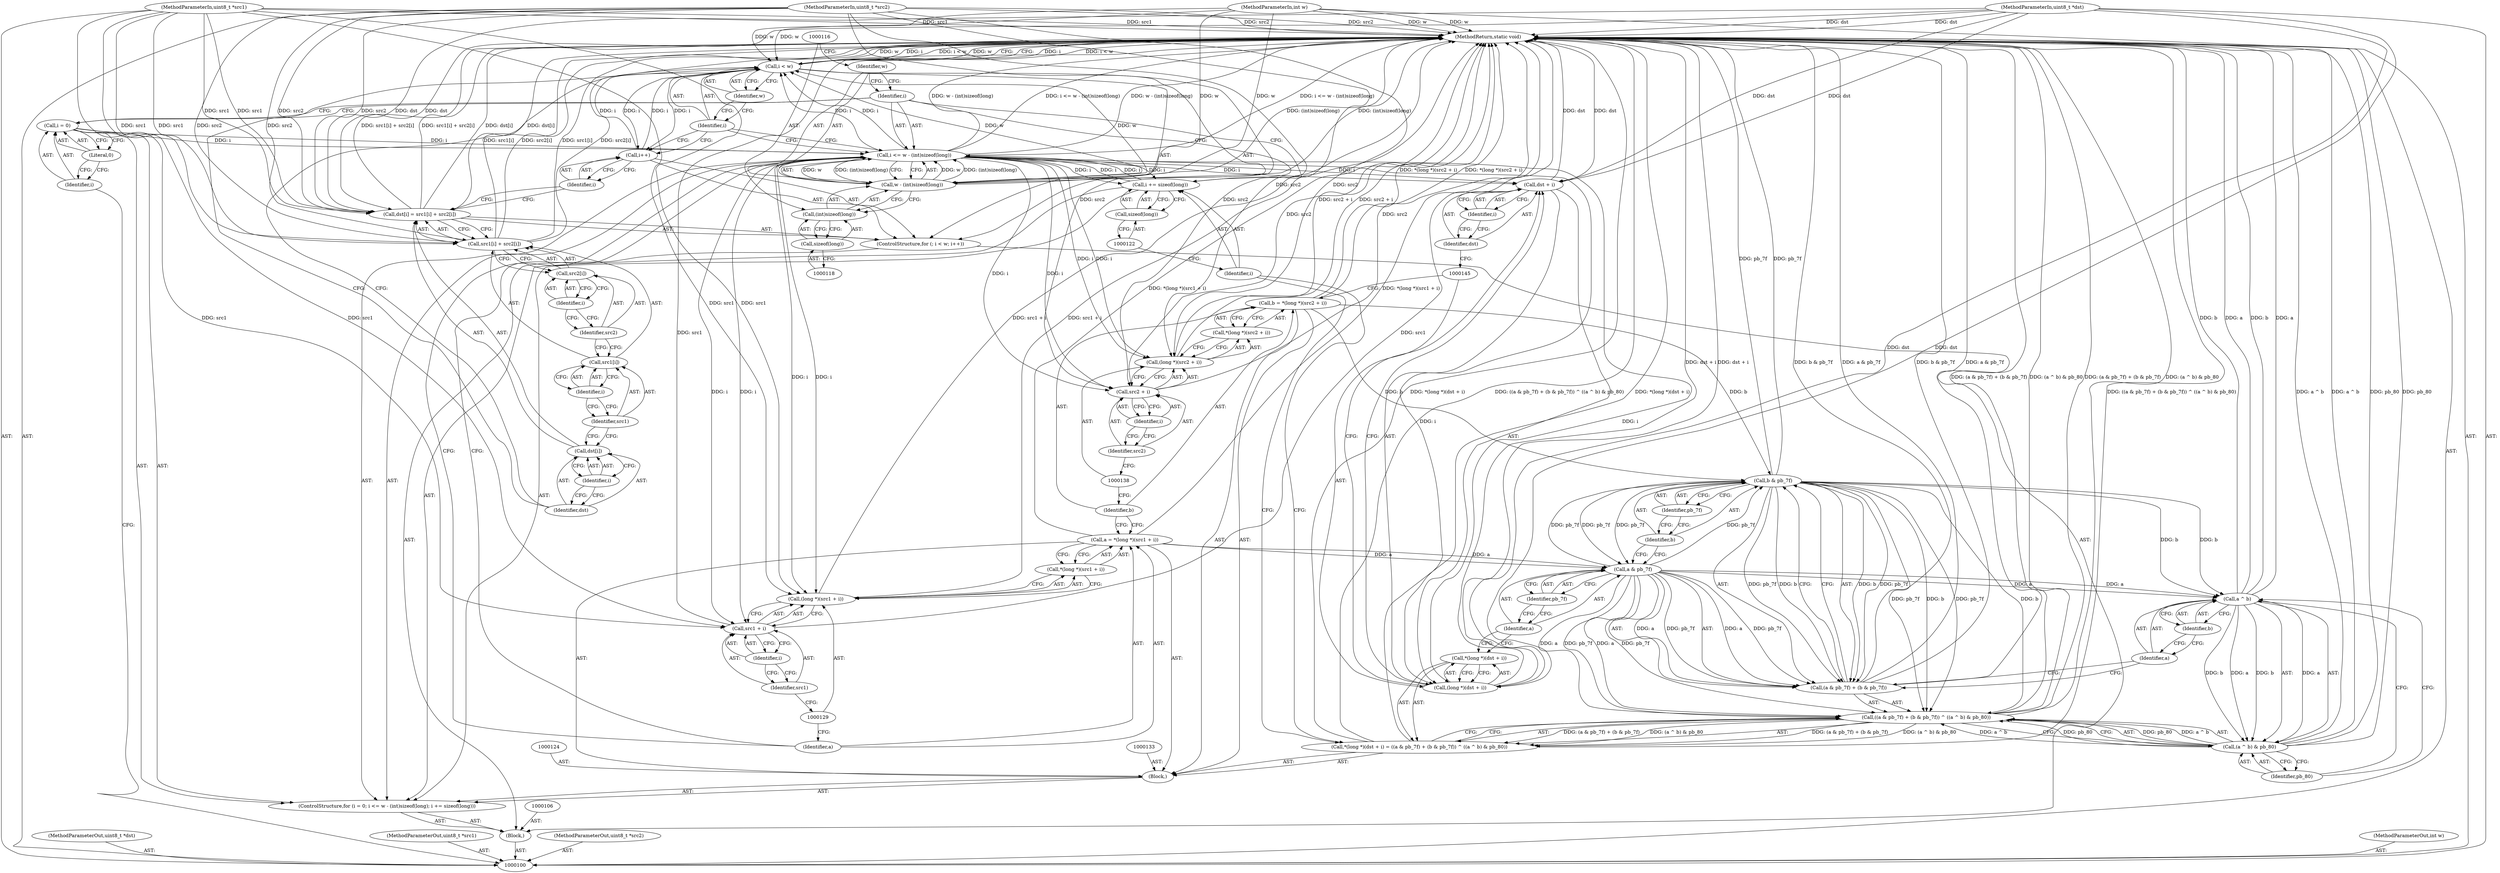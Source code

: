digraph "0_FFmpeg_86736f59d6a527d8bc807d09b93f971c0fe0bb07" {
"1000179" [label="(MethodReturn,static void)"];
"1000101" [label="(MethodParameterIn,uint8_t *dst)"];
"1000249" [label="(MethodParameterOut,uint8_t *dst)"];
"1000102" [label="(MethodParameterIn,uint8_t *src1)"];
"1000250" [label="(MethodParameterOut,uint8_t *src1)"];
"1000103" [label="(MethodParameterIn,uint8_t *src2)"];
"1000251" [label="(MethodParameterOut,uint8_t *src2)"];
"1000104" [label="(MethodParameterIn,int w)"];
"1000252" [label="(MethodParameterOut,int w)"];
"1000171" [label="(Identifier,i)"];
"1000172" [label="(Call,src1[i] + src2[i])"];
"1000173" [label="(Call,src1[i])"];
"1000174" [label="(Identifier,src1)"];
"1000175" [label="(Identifier,i)"];
"1000176" [label="(Call,src2[i])"];
"1000177" [label="(Identifier,src2)"];
"1000178" [label="(Identifier,i)"];
"1000168" [label="(Call,dst[i] = src1[i] + src2[i])"];
"1000169" [label="(Call,dst[i])"];
"1000170" [label="(Identifier,dst)"];
"1000105" [label="(Block,)"];
"1000110" [label="(Literal,0)"];
"1000111" [label="(Call,i <= w - (int)sizeof(long))"];
"1000112" [label="(Identifier,i)"];
"1000113" [label="(Call,w - (int)sizeof(long))"];
"1000114" [label="(Identifier,w)"];
"1000115" [label="(Call,(int)sizeof(long))"];
"1000117" [label="(Call,sizeof(long))"];
"1000107" [label="(ControlStructure,for (i = 0; i <= w - (int)sizeof(long); i += sizeof(long)))"];
"1000119" [label="(Call,i += sizeof(long))"];
"1000120" [label="(Identifier,i)"];
"1000121" [label="(Call,sizeof(long))"];
"1000108" [label="(Call,i = 0)"];
"1000109" [label="(Identifier,i)"];
"1000125" [label="(Call,a = *(long *)(src1 + i))"];
"1000126" [label="(Identifier,a)"];
"1000127" [label="(Call,*(long *)(src1 + i))"];
"1000128" [label="(Call,(long *)(src1 + i))"];
"1000130" [label="(Call,src1 + i)"];
"1000131" [label="(Identifier,src1)"];
"1000132" [label="(Identifier,i)"];
"1000134" [label="(Call,b = *(long *)(src2 + i))"];
"1000135" [label="(Identifier,b)"];
"1000136" [label="(Call,*(long *)(src2 + i))"];
"1000137" [label="(Call,(long *)(src2 + i))"];
"1000139" [label="(Call,src2 + i)"];
"1000140" [label="(Identifier,src2)"];
"1000141" [label="(Identifier,i)"];
"1000123" [label="(Block,)"];
"1000144" [label="(Call,(long *)(dst + i))"];
"1000146" [label="(Call,dst + i)"];
"1000147" [label="(Identifier,dst)"];
"1000148" [label="(Identifier,i)"];
"1000149" [label="(Call,((a & pb_7f) + (b & pb_7f)) ^ ((a ^ b) & pb_80))"];
"1000150" [label="(Call,(a & pb_7f) + (b & pb_7f))"];
"1000151" [label="(Call,a & pb_7f)"];
"1000152" [label="(Identifier,a)"];
"1000153" [label="(Identifier,pb_7f)"];
"1000154" [label="(Call,b & pb_7f)"];
"1000155" [label="(Identifier,b)"];
"1000156" [label="(Identifier,pb_7f)"];
"1000157" [label="(Call,(a ^ b) & pb_80)"];
"1000158" [label="(Call,a ^ b)"];
"1000159" [label="(Identifier,a)"];
"1000160" [label="(Identifier,b)"];
"1000161" [label="(Identifier,pb_80)"];
"1000142" [label="(Call,*(long *)(dst + i) = ((a & pb_7f) + (b & pb_7f)) ^ ((a ^ b) & pb_80))"];
"1000143" [label="(Call,*(long *)(dst + i))"];
"1000163" [label="(Call,i < w)"];
"1000164" [label="(Identifier,i)"];
"1000165" [label="(Identifier,w)"];
"1000166" [label="(Call,i++)"];
"1000167" [label="(Identifier,i)"];
"1000162" [label="(ControlStructure,for (; i < w; i++))"];
"1000179" -> "1000100"  [label="AST: "];
"1000179" -> "1000163"  [label="CFG: "];
"1000150" -> "1000179"  [label="DDG: a & pb_7f"];
"1000150" -> "1000179"  [label="DDG: b & pb_7f"];
"1000168" -> "1000179"  [label="DDG: dst[i]"];
"1000168" -> "1000179"  [label="DDG: src1[i] + src2[i]"];
"1000149" -> "1000179"  [label="DDG: (a ^ b) & pb_80"];
"1000149" -> "1000179"  [label="DDG: (a & pb_7f) + (b & pb_7f)"];
"1000104" -> "1000179"  [label="DDG: w"];
"1000158" -> "1000179"  [label="DDG: b"];
"1000158" -> "1000179"  [label="DDG: a"];
"1000137" -> "1000179"  [label="DDG: src2 + i"];
"1000113" -> "1000179"  [label="DDG: (int)sizeof(long)"];
"1000125" -> "1000179"  [label="DDG: *(long *)(src1 + i)"];
"1000102" -> "1000179"  [label="DDG: src1"];
"1000128" -> "1000179"  [label="DDG: src1 + i"];
"1000163" -> "1000179"  [label="DDG: i"];
"1000163" -> "1000179"  [label="DDG: i < w"];
"1000163" -> "1000179"  [label="DDG: w"];
"1000139" -> "1000179"  [label="DDG: src2"];
"1000157" -> "1000179"  [label="DDG: a ^ b"];
"1000157" -> "1000179"  [label="DDG: pb_80"];
"1000103" -> "1000179"  [label="DDG: src2"];
"1000142" -> "1000179"  [label="DDG: ((a & pb_7f) + (b & pb_7f)) ^ ((a ^ b) & pb_80)"];
"1000142" -> "1000179"  [label="DDG: *(long *)(dst + i)"];
"1000172" -> "1000179"  [label="DDG: src2[i]"];
"1000172" -> "1000179"  [label="DDG: src1[i]"];
"1000111" -> "1000179"  [label="DDG: w - (int)sizeof(long)"];
"1000111" -> "1000179"  [label="DDG: i <= w - (int)sizeof(long)"];
"1000101" -> "1000179"  [label="DDG: dst"];
"1000134" -> "1000179"  [label="DDG: *(long *)(src2 + i)"];
"1000154" -> "1000179"  [label="DDG: pb_7f"];
"1000144" -> "1000179"  [label="DDG: dst + i"];
"1000146" -> "1000179"  [label="DDG: dst"];
"1000130" -> "1000179"  [label="DDG: src1"];
"1000101" -> "1000100"  [label="AST: "];
"1000101" -> "1000179"  [label="DDG: dst"];
"1000101" -> "1000144"  [label="DDG: dst"];
"1000101" -> "1000146"  [label="DDG: dst"];
"1000101" -> "1000168"  [label="DDG: dst"];
"1000249" -> "1000100"  [label="AST: "];
"1000102" -> "1000100"  [label="AST: "];
"1000102" -> "1000179"  [label="DDG: src1"];
"1000102" -> "1000128"  [label="DDG: src1"];
"1000102" -> "1000130"  [label="DDG: src1"];
"1000102" -> "1000168"  [label="DDG: src1"];
"1000102" -> "1000172"  [label="DDG: src1"];
"1000250" -> "1000100"  [label="AST: "];
"1000103" -> "1000100"  [label="AST: "];
"1000103" -> "1000179"  [label="DDG: src2"];
"1000103" -> "1000137"  [label="DDG: src2"];
"1000103" -> "1000139"  [label="DDG: src2"];
"1000103" -> "1000168"  [label="DDG: src2"];
"1000103" -> "1000172"  [label="DDG: src2"];
"1000251" -> "1000100"  [label="AST: "];
"1000104" -> "1000100"  [label="AST: "];
"1000104" -> "1000179"  [label="DDG: w"];
"1000104" -> "1000113"  [label="DDG: w"];
"1000104" -> "1000163"  [label="DDG: w"];
"1000252" -> "1000100"  [label="AST: "];
"1000171" -> "1000169"  [label="AST: "];
"1000171" -> "1000170"  [label="CFG: "];
"1000169" -> "1000171"  [label="CFG: "];
"1000172" -> "1000168"  [label="AST: "];
"1000172" -> "1000176"  [label="CFG: "];
"1000173" -> "1000172"  [label="AST: "];
"1000176" -> "1000172"  [label="AST: "];
"1000168" -> "1000172"  [label="CFG: "];
"1000172" -> "1000179"  [label="DDG: src2[i]"];
"1000172" -> "1000179"  [label="DDG: src1[i]"];
"1000102" -> "1000172"  [label="DDG: src1"];
"1000103" -> "1000172"  [label="DDG: src2"];
"1000173" -> "1000172"  [label="AST: "];
"1000173" -> "1000175"  [label="CFG: "];
"1000174" -> "1000173"  [label="AST: "];
"1000175" -> "1000173"  [label="AST: "];
"1000177" -> "1000173"  [label="CFG: "];
"1000174" -> "1000173"  [label="AST: "];
"1000174" -> "1000169"  [label="CFG: "];
"1000175" -> "1000174"  [label="CFG: "];
"1000175" -> "1000173"  [label="AST: "];
"1000175" -> "1000174"  [label="CFG: "];
"1000173" -> "1000175"  [label="CFG: "];
"1000176" -> "1000172"  [label="AST: "];
"1000176" -> "1000178"  [label="CFG: "];
"1000177" -> "1000176"  [label="AST: "];
"1000178" -> "1000176"  [label="AST: "];
"1000172" -> "1000176"  [label="CFG: "];
"1000177" -> "1000176"  [label="AST: "];
"1000177" -> "1000173"  [label="CFG: "];
"1000178" -> "1000177"  [label="CFG: "];
"1000178" -> "1000176"  [label="AST: "];
"1000178" -> "1000177"  [label="CFG: "];
"1000176" -> "1000178"  [label="CFG: "];
"1000168" -> "1000162"  [label="AST: "];
"1000168" -> "1000172"  [label="CFG: "];
"1000169" -> "1000168"  [label="AST: "];
"1000172" -> "1000168"  [label="AST: "];
"1000167" -> "1000168"  [label="CFG: "];
"1000168" -> "1000179"  [label="DDG: dst[i]"];
"1000168" -> "1000179"  [label="DDG: src1[i] + src2[i]"];
"1000102" -> "1000168"  [label="DDG: src1"];
"1000103" -> "1000168"  [label="DDG: src2"];
"1000101" -> "1000168"  [label="DDG: dst"];
"1000169" -> "1000168"  [label="AST: "];
"1000169" -> "1000171"  [label="CFG: "];
"1000170" -> "1000169"  [label="AST: "];
"1000171" -> "1000169"  [label="AST: "];
"1000174" -> "1000169"  [label="CFG: "];
"1000170" -> "1000169"  [label="AST: "];
"1000170" -> "1000163"  [label="CFG: "];
"1000171" -> "1000170"  [label="CFG: "];
"1000105" -> "1000100"  [label="AST: "];
"1000106" -> "1000105"  [label="AST: "];
"1000107" -> "1000105"  [label="AST: "];
"1000162" -> "1000105"  [label="AST: "];
"1000110" -> "1000108"  [label="AST: "];
"1000110" -> "1000109"  [label="CFG: "];
"1000108" -> "1000110"  [label="CFG: "];
"1000111" -> "1000107"  [label="AST: "];
"1000111" -> "1000113"  [label="CFG: "];
"1000112" -> "1000111"  [label="AST: "];
"1000113" -> "1000111"  [label="AST: "];
"1000126" -> "1000111"  [label="CFG: "];
"1000164" -> "1000111"  [label="CFG: "];
"1000111" -> "1000179"  [label="DDG: w - (int)sizeof(long)"];
"1000111" -> "1000179"  [label="DDG: i <= w - (int)sizeof(long)"];
"1000119" -> "1000111"  [label="DDG: i"];
"1000108" -> "1000111"  [label="DDG: i"];
"1000113" -> "1000111"  [label="DDG: w"];
"1000113" -> "1000111"  [label="DDG: (int)sizeof(long)"];
"1000111" -> "1000119"  [label="DDG: i"];
"1000111" -> "1000128"  [label="DDG: i"];
"1000111" -> "1000130"  [label="DDG: i"];
"1000111" -> "1000137"  [label="DDG: i"];
"1000111" -> "1000139"  [label="DDG: i"];
"1000111" -> "1000144"  [label="DDG: i"];
"1000111" -> "1000146"  [label="DDG: i"];
"1000111" -> "1000163"  [label="DDG: i"];
"1000112" -> "1000111"  [label="AST: "];
"1000112" -> "1000108"  [label="CFG: "];
"1000112" -> "1000119"  [label="CFG: "];
"1000114" -> "1000112"  [label="CFG: "];
"1000113" -> "1000111"  [label="AST: "];
"1000113" -> "1000115"  [label="CFG: "];
"1000114" -> "1000113"  [label="AST: "];
"1000115" -> "1000113"  [label="AST: "];
"1000111" -> "1000113"  [label="CFG: "];
"1000113" -> "1000179"  [label="DDG: (int)sizeof(long)"];
"1000113" -> "1000111"  [label="DDG: w"];
"1000113" -> "1000111"  [label="DDG: (int)sizeof(long)"];
"1000104" -> "1000113"  [label="DDG: w"];
"1000113" -> "1000163"  [label="DDG: w"];
"1000114" -> "1000113"  [label="AST: "];
"1000114" -> "1000112"  [label="CFG: "];
"1000116" -> "1000114"  [label="CFG: "];
"1000115" -> "1000113"  [label="AST: "];
"1000115" -> "1000117"  [label="CFG: "];
"1000116" -> "1000115"  [label="AST: "];
"1000117" -> "1000115"  [label="AST: "];
"1000113" -> "1000115"  [label="CFG: "];
"1000117" -> "1000115"  [label="AST: "];
"1000117" -> "1000118"  [label="CFG: "];
"1000118" -> "1000117"  [label="AST: "];
"1000115" -> "1000117"  [label="CFG: "];
"1000107" -> "1000105"  [label="AST: "];
"1000108" -> "1000107"  [label="AST: "];
"1000111" -> "1000107"  [label="AST: "];
"1000119" -> "1000107"  [label="AST: "];
"1000123" -> "1000107"  [label="AST: "];
"1000119" -> "1000107"  [label="AST: "];
"1000119" -> "1000121"  [label="CFG: "];
"1000120" -> "1000119"  [label="AST: "];
"1000121" -> "1000119"  [label="AST: "];
"1000112" -> "1000119"  [label="CFG: "];
"1000119" -> "1000111"  [label="DDG: i"];
"1000111" -> "1000119"  [label="DDG: i"];
"1000120" -> "1000119"  [label="AST: "];
"1000120" -> "1000142"  [label="CFG: "];
"1000122" -> "1000120"  [label="CFG: "];
"1000121" -> "1000119"  [label="AST: "];
"1000121" -> "1000122"  [label="CFG: "];
"1000122" -> "1000121"  [label="AST: "];
"1000119" -> "1000121"  [label="CFG: "];
"1000108" -> "1000107"  [label="AST: "];
"1000108" -> "1000110"  [label="CFG: "];
"1000109" -> "1000108"  [label="AST: "];
"1000110" -> "1000108"  [label="AST: "];
"1000112" -> "1000108"  [label="CFG: "];
"1000108" -> "1000111"  [label="DDG: i"];
"1000109" -> "1000108"  [label="AST: "];
"1000109" -> "1000100"  [label="CFG: "];
"1000110" -> "1000109"  [label="CFG: "];
"1000125" -> "1000123"  [label="AST: "];
"1000125" -> "1000127"  [label="CFG: "];
"1000126" -> "1000125"  [label="AST: "];
"1000127" -> "1000125"  [label="AST: "];
"1000135" -> "1000125"  [label="CFG: "];
"1000125" -> "1000179"  [label="DDG: *(long *)(src1 + i)"];
"1000125" -> "1000151"  [label="DDG: a"];
"1000126" -> "1000125"  [label="AST: "];
"1000126" -> "1000111"  [label="CFG: "];
"1000129" -> "1000126"  [label="CFG: "];
"1000127" -> "1000125"  [label="AST: "];
"1000127" -> "1000128"  [label="CFG: "];
"1000128" -> "1000127"  [label="AST: "];
"1000125" -> "1000127"  [label="CFG: "];
"1000128" -> "1000127"  [label="AST: "];
"1000128" -> "1000130"  [label="CFG: "];
"1000129" -> "1000128"  [label="AST: "];
"1000130" -> "1000128"  [label="AST: "];
"1000127" -> "1000128"  [label="CFG: "];
"1000128" -> "1000179"  [label="DDG: src1 + i"];
"1000102" -> "1000128"  [label="DDG: src1"];
"1000111" -> "1000128"  [label="DDG: i"];
"1000130" -> "1000128"  [label="AST: "];
"1000130" -> "1000132"  [label="CFG: "];
"1000131" -> "1000130"  [label="AST: "];
"1000132" -> "1000130"  [label="AST: "];
"1000128" -> "1000130"  [label="CFG: "];
"1000130" -> "1000179"  [label="DDG: src1"];
"1000102" -> "1000130"  [label="DDG: src1"];
"1000111" -> "1000130"  [label="DDG: i"];
"1000131" -> "1000130"  [label="AST: "];
"1000131" -> "1000129"  [label="CFG: "];
"1000132" -> "1000131"  [label="CFG: "];
"1000132" -> "1000130"  [label="AST: "];
"1000132" -> "1000131"  [label="CFG: "];
"1000130" -> "1000132"  [label="CFG: "];
"1000134" -> "1000123"  [label="AST: "];
"1000134" -> "1000136"  [label="CFG: "];
"1000135" -> "1000134"  [label="AST: "];
"1000136" -> "1000134"  [label="AST: "];
"1000145" -> "1000134"  [label="CFG: "];
"1000134" -> "1000179"  [label="DDG: *(long *)(src2 + i)"];
"1000134" -> "1000154"  [label="DDG: b"];
"1000135" -> "1000134"  [label="AST: "];
"1000135" -> "1000125"  [label="CFG: "];
"1000138" -> "1000135"  [label="CFG: "];
"1000136" -> "1000134"  [label="AST: "];
"1000136" -> "1000137"  [label="CFG: "];
"1000137" -> "1000136"  [label="AST: "];
"1000134" -> "1000136"  [label="CFG: "];
"1000137" -> "1000136"  [label="AST: "];
"1000137" -> "1000139"  [label="CFG: "];
"1000138" -> "1000137"  [label="AST: "];
"1000139" -> "1000137"  [label="AST: "];
"1000136" -> "1000137"  [label="CFG: "];
"1000137" -> "1000179"  [label="DDG: src2 + i"];
"1000103" -> "1000137"  [label="DDG: src2"];
"1000111" -> "1000137"  [label="DDG: i"];
"1000139" -> "1000137"  [label="AST: "];
"1000139" -> "1000141"  [label="CFG: "];
"1000140" -> "1000139"  [label="AST: "];
"1000141" -> "1000139"  [label="AST: "];
"1000137" -> "1000139"  [label="CFG: "];
"1000139" -> "1000179"  [label="DDG: src2"];
"1000103" -> "1000139"  [label="DDG: src2"];
"1000111" -> "1000139"  [label="DDG: i"];
"1000140" -> "1000139"  [label="AST: "];
"1000140" -> "1000138"  [label="CFG: "];
"1000141" -> "1000140"  [label="CFG: "];
"1000141" -> "1000139"  [label="AST: "];
"1000141" -> "1000140"  [label="CFG: "];
"1000139" -> "1000141"  [label="CFG: "];
"1000123" -> "1000107"  [label="AST: "];
"1000124" -> "1000123"  [label="AST: "];
"1000125" -> "1000123"  [label="AST: "];
"1000133" -> "1000123"  [label="AST: "];
"1000134" -> "1000123"  [label="AST: "];
"1000142" -> "1000123"  [label="AST: "];
"1000144" -> "1000143"  [label="AST: "];
"1000144" -> "1000146"  [label="CFG: "];
"1000145" -> "1000144"  [label="AST: "];
"1000146" -> "1000144"  [label="AST: "];
"1000143" -> "1000144"  [label="CFG: "];
"1000144" -> "1000179"  [label="DDG: dst + i"];
"1000101" -> "1000144"  [label="DDG: dst"];
"1000111" -> "1000144"  [label="DDG: i"];
"1000146" -> "1000144"  [label="AST: "];
"1000146" -> "1000148"  [label="CFG: "];
"1000147" -> "1000146"  [label="AST: "];
"1000148" -> "1000146"  [label="AST: "];
"1000144" -> "1000146"  [label="CFG: "];
"1000146" -> "1000179"  [label="DDG: dst"];
"1000101" -> "1000146"  [label="DDG: dst"];
"1000111" -> "1000146"  [label="DDG: i"];
"1000147" -> "1000146"  [label="AST: "];
"1000147" -> "1000145"  [label="CFG: "];
"1000148" -> "1000147"  [label="CFG: "];
"1000148" -> "1000146"  [label="AST: "];
"1000148" -> "1000147"  [label="CFG: "];
"1000146" -> "1000148"  [label="CFG: "];
"1000149" -> "1000142"  [label="AST: "];
"1000149" -> "1000157"  [label="CFG: "];
"1000150" -> "1000149"  [label="AST: "];
"1000157" -> "1000149"  [label="AST: "];
"1000142" -> "1000149"  [label="CFG: "];
"1000149" -> "1000179"  [label="DDG: (a ^ b) & pb_80"];
"1000149" -> "1000179"  [label="DDG: (a & pb_7f) + (b & pb_7f)"];
"1000149" -> "1000142"  [label="DDG: (a & pb_7f) + (b & pb_7f)"];
"1000149" -> "1000142"  [label="DDG: (a ^ b) & pb_80"];
"1000151" -> "1000149"  [label="DDG: a"];
"1000151" -> "1000149"  [label="DDG: pb_7f"];
"1000154" -> "1000149"  [label="DDG: b"];
"1000154" -> "1000149"  [label="DDG: pb_7f"];
"1000157" -> "1000149"  [label="DDG: a ^ b"];
"1000157" -> "1000149"  [label="DDG: pb_80"];
"1000150" -> "1000149"  [label="AST: "];
"1000150" -> "1000154"  [label="CFG: "];
"1000151" -> "1000150"  [label="AST: "];
"1000154" -> "1000150"  [label="AST: "];
"1000159" -> "1000150"  [label="CFG: "];
"1000150" -> "1000179"  [label="DDG: a & pb_7f"];
"1000150" -> "1000179"  [label="DDG: b & pb_7f"];
"1000151" -> "1000150"  [label="DDG: a"];
"1000151" -> "1000150"  [label="DDG: pb_7f"];
"1000154" -> "1000150"  [label="DDG: b"];
"1000154" -> "1000150"  [label="DDG: pb_7f"];
"1000151" -> "1000150"  [label="AST: "];
"1000151" -> "1000153"  [label="CFG: "];
"1000152" -> "1000151"  [label="AST: "];
"1000153" -> "1000151"  [label="AST: "];
"1000155" -> "1000151"  [label="CFG: "];
"1000151" -> "1000149"  [label="DDG: a"];
"1000151" -> "1000149"  [label="DDG: pb_7f"];
"1000151" -> "1000150"  [label="DDG: a"];
"1000151" -> "1000150"  [label="DDG: pb_7f"];
"1000125" -> "1000151"  [label="DDG: a"];
"1000154" -> "1000151"  [label="DDG: pb_7f"];
"1000151" -> "1000154"  [label="DDG: pb_7f"];
"1000151" -> "1000158"  [label="DDG: a"];
"1000152" -> "1000151"  [label="AST: "];
"1000152" -> "1000143"  [label="CFG: "];
"1000153" -> "1000152"  [label="CFG: "];
"1000153" -> "1000151"  [label="AST: "];
"1000153" -> "1000152"  [label="CFG: "];
"1000151" -> "1000153"  [label="CFG: "];
"1000154" -> "1000150"  [label="AST: "];
"1000154" -> "1000156"  [label="CFG: "];
"1000155" -> "1000154"  [label="AST: "];
"1000156" -> "1000154"  [label="AST: "];
"1000150" -> "1000154"  [label="CFG: "];
"1000154" -> "1000179"  [label="DDG: pb_7f"];
"1000154" -> "1000149"  [label="DDG: b"];
"1000154" -> "1000149"  [label="DDG: pb_7f"];
"1000154" -> "1000151"  [label="DDG: pb_7f"];
"1000154" -> "1000150"  [label="DDG: b"];
"1000154" -> "1000150"  [label="DDG: pb_7f"];
"1000134" -> "1000154"  [label="DDG: b"];
"1000151" -> "1000154"  [label="DDG: pb_7f"];
"1000154" -> "1000158"  [label="DDG: b"];
"1000155" -> "1000154"  [label="AST: "];
"1000155" -> "1000151"  [label="CFG: "];
"1000156" -> "1000155"  [label="CFG: "];
"1000156" -> "1000154"  [label="AST: "];
"1000156" -> "1000155"  [label="CFG: "];
"1000154" -> "1000156"  [label="CFG: "];
"1000157" -> "1000149"  [label="AST: "];
"1000157" -> "1000161"  [label="CFG: "];
"1000158" -> "1000157"  [label="AST: "];
"1000161" -> "1000157"  [label="AST: "];
"1000149" -> "1000157"  [label="CFG: "];
"1000157" -> "1000179"  [label="DDG: a ^ b"];
"1000157" -> "1000179"  [label="DDG: pb_80"];
"1000157" -> "1000149"  [label="DDG: a ^ b"];
"1000157" -> "1000149"  [label="DDG: pb_80"];
"1000158" -> "1000157"  [label="DDG: a"];
"1000158" -> "1000157"  [label="DDG: b"];
"1000158" -> "1000157"  [label="AST: "];
"1000158" -> "1000160"  [label="CFG: "];
"1000159" -> "1000158"  [label="AST: "];
"1000160" -> "1000158"  [label="AST: "];
"1000161" -> "1000158"  [label="CFG: "];
"1000158" -> "1000179"  [label="DDG: b"];
"1000158" -> "1000179"  [label="DDG: a"];
"1000158" -> "1000157"  [label="DDG: a"];
"1000158" -> "1000157"  [label="DDG: b"];
"1000151" -> "1000158"  [label="DDG: a"];
"1000154" -> "1000158"  [label="DDG: b"];
"1000159" -> "1000158"  [label="AST: "];
"1000159" -> "1000150"  [label="CFG: "];
"1000160" -> "1000159"  [label="CFG: "];
"1000160" -> "1000158"  [label="AST: "];
"1000160" -> "1000159"  [label="CFG: "];
"1000158" -> "1000160"  [label="CFG: "];
"1000161" -> "1000157"  [label="AST: "];
"1000161" -> "1000158"  [label="CFG: "];
"1000157" -> "1000161"  [label="CFG: "];
"1000142" -> "1000123"  [label="AST: "];
"1000142" -> "1000149"  [label="CFG: "];
"1000143" -> "1000142"  [label="AST: "];
"1000149" -> "1000142"  [label="AST: "];
"1000120" -> "1000142"  [label="CFG: "];
"1000142" -> "1000179"  [label="DDG: ((a & pb_7f) + (b & pb_7f)) ^ ((a ^ b) & pb_80)"];
"1000142" -> "1000179"  [label="DDG: *(long *)(dst + i)"];
"1000149" -> "1000142"  [label="DDG: (a & pb_7f) + (b & pb_7f)"];
"1000149" -> "1000142"  [label="DDG: (a ^ b) & pb_80"];
"1000143" -> "1000142"  [label="AST: "];
"1000143" -> "1000144"  [label="CFG: "];
"1000144" -> "1000143"  [label="AST: "];
"1000152" -> "1000143"  [label="CFG: "];
"1000163" -> "1000162"  [label="AST: "];
"1000163" -> "1000165"  [label="CFG: "];
"1000164" -> "1000163"  [label="AST: "];
"1000165" -> "1000163"  [label="AST: "];
"1000170" -> "1000163"  [label="CFG: "];
"1000179" -> "1000163"  [label="CFG: "];
"1000163" -> "1000179"  [label="DDG: i"];
"1000163" -> "1000179"  [label="DDG: i < w"];
"1000163" -> "1000179"  [label="DDG: w"];
"1000166" -> "1000163"  [label="DDG: i"];
"1000111" -> "1000163"  [label="DDG: i"];
"1000113" -> "1000163"  [label="DDG: w"];
"1000104" -> "1000163"  [label="DDG: w"];
"1000163" -> "1000166"  [label="DDG: i"];
"1000164" -> "1000163"  [label="AST: "];
"1000164" -> "1000166"  [label="CFG: "];
"1000164" -> "1000111"  [label="CFG: "];
"1000165" -> "1000164"  [label="CFG: "];
"1000165" -> "1000163"  [label="AST: "];
"1000165" -> "1000164"  [label="CFG: "];
"1000163" -> "1000165"  [label="CFG: "];
"1000166" -> "1000162"  [label="AST: "];
"1000166" -> "1000167"  [label="CFG: "];
"1000167" -> "1000166"  [label="AST: "];
"1000164" -> "1000166"  [label="CFG: "];
"1000166" -> "1000163"  [label="DDG: i"];
"1000163" -> "1000166"  [label="DDG: i"];
"1000167" -> "1000166"  [label="AST: "];
"1000167" -> "1000168"  [label="CFG: "];
"1000166" -> "1000167"  [label="CFG: "];
"1000162" -> "1000105"  [label="AST: "];
"1000163" -> "1000162"  [label="AST: "];
"1000166" -> "1000162"  [label="AST: "];
"1000168" -> "1000162"  [label="AST: "];
}
